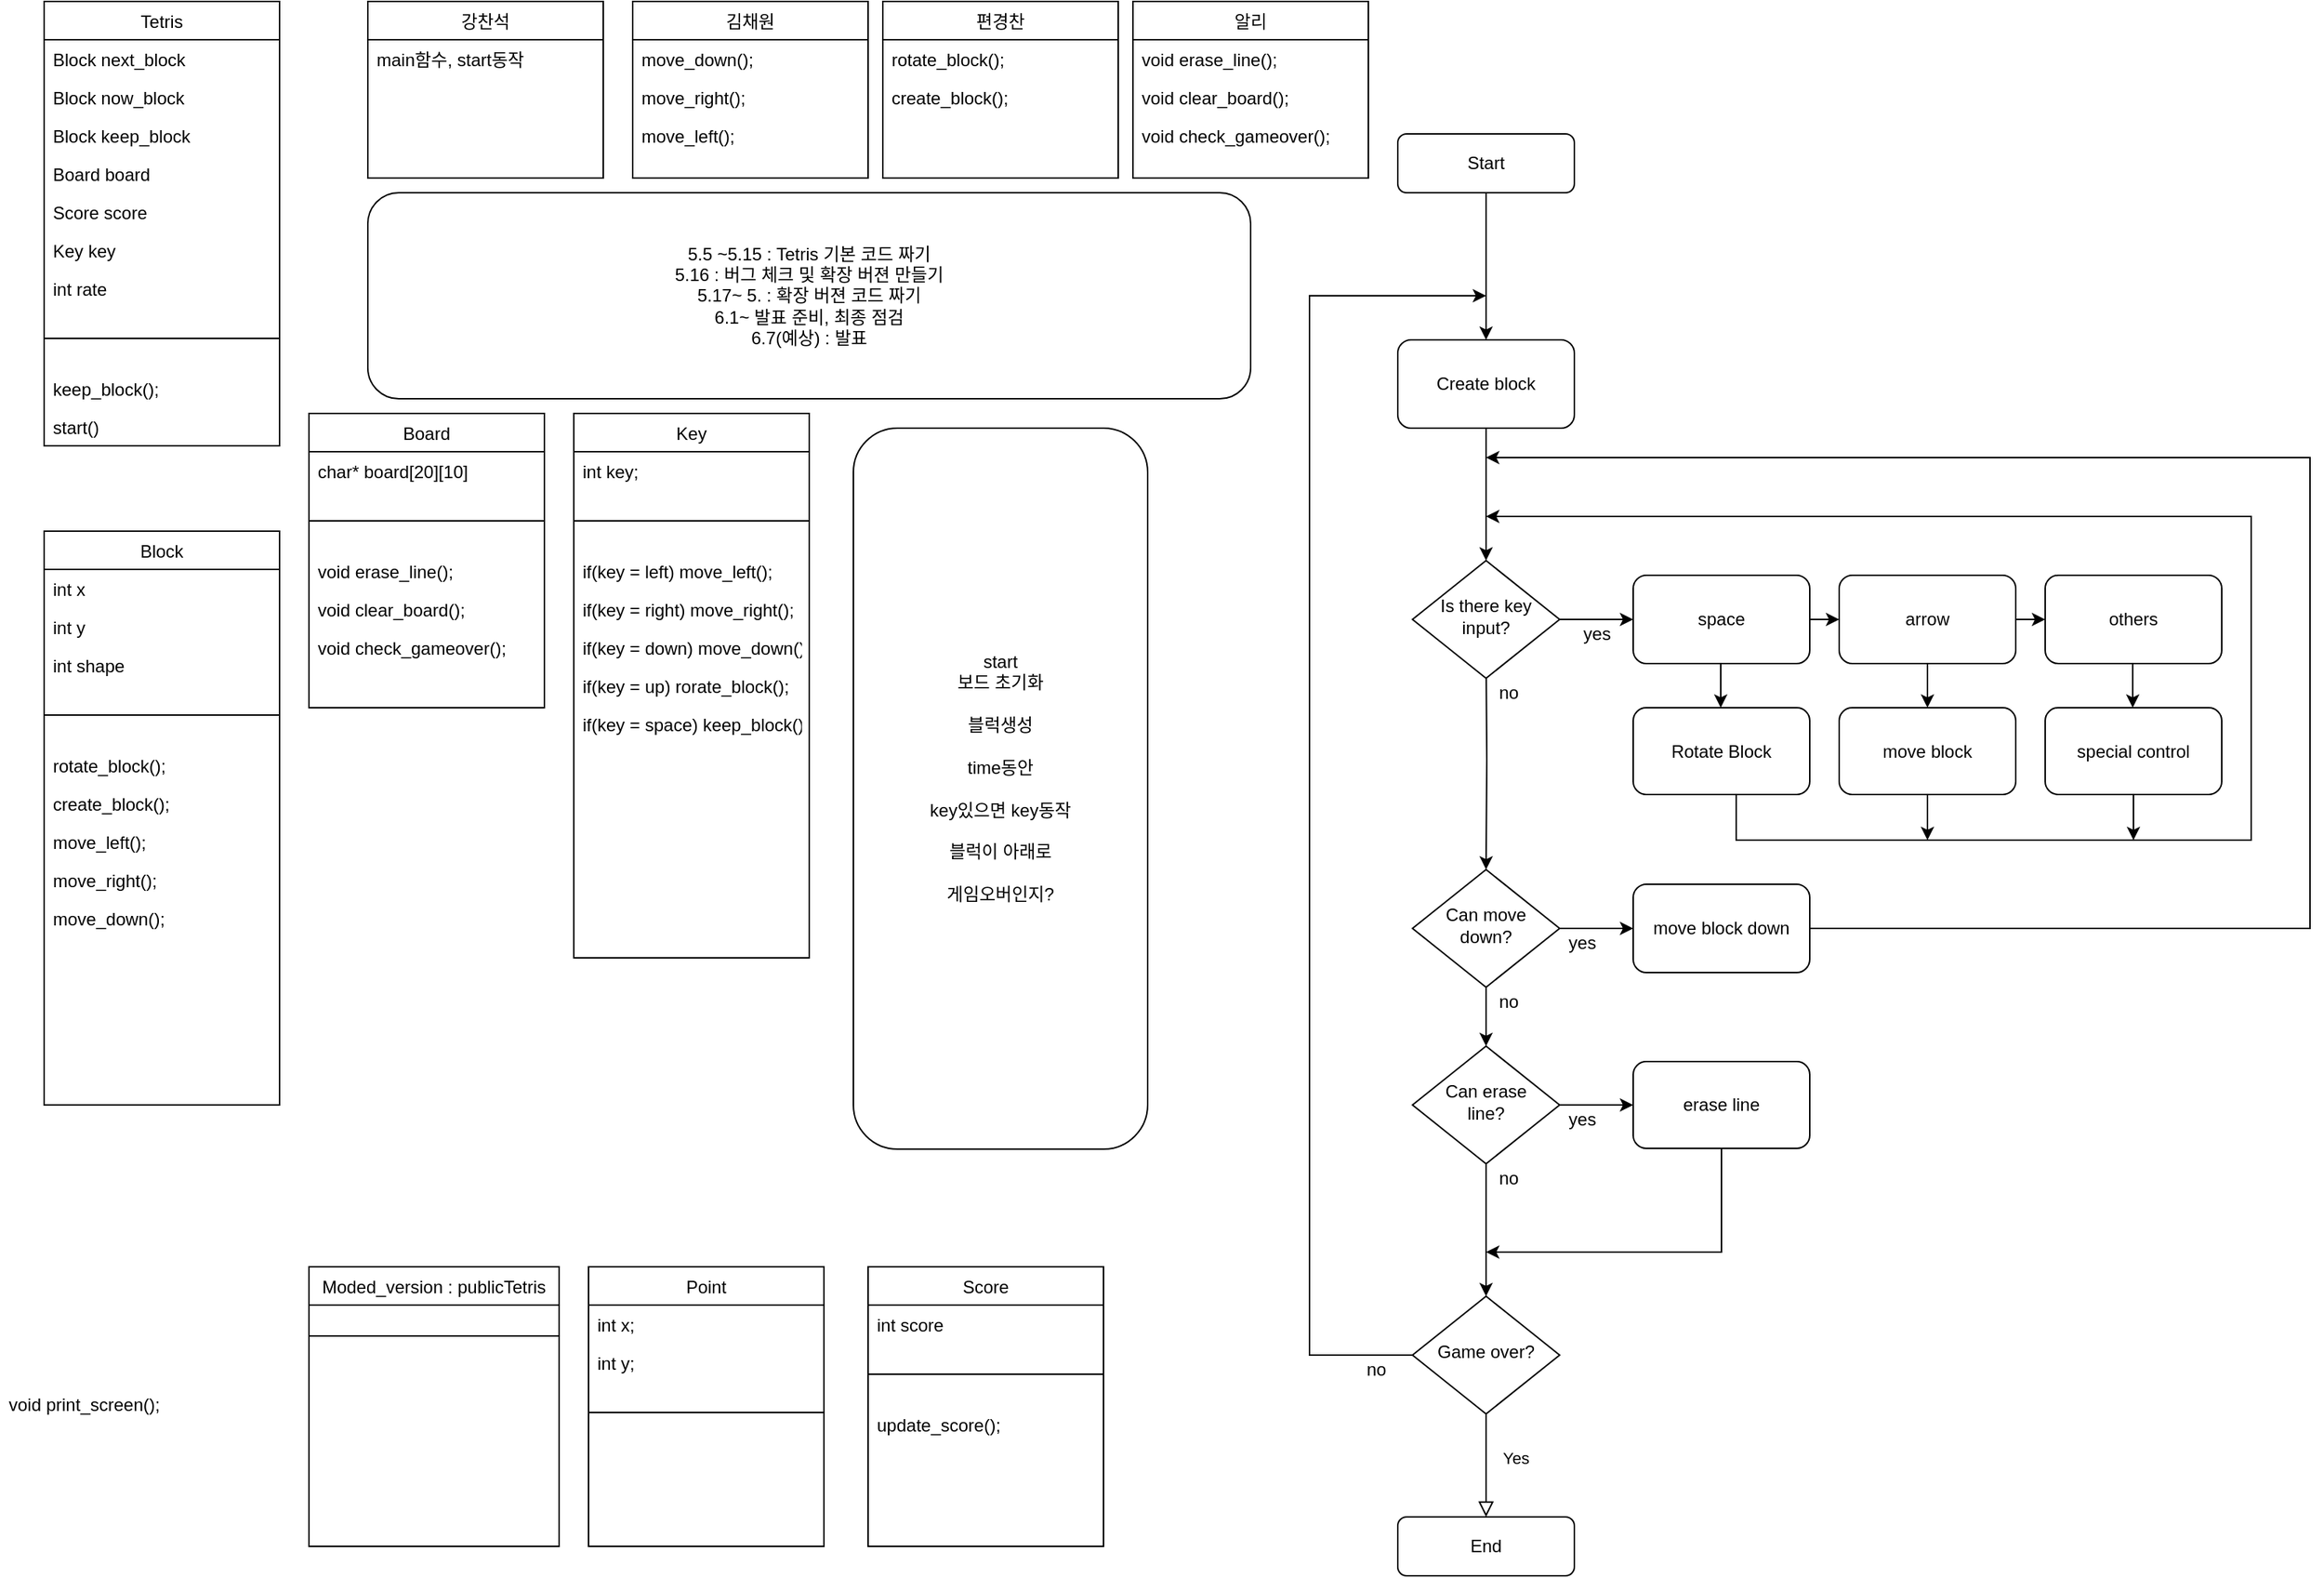 <mxfile version="14.6.6" type="github">
  <diagram id="C5RBs43oDa-KdzZeNtuy" name="Page-1">
    <mxGraphModel dx="2627" dy="1112" grid="1" gridSize="10" guides="1" tooltips="1" connect="1" arrows="1" fold="1" page="1" pageScale="1" pageWidth="827" pageHeight="1169" math="0" shadow="0">
      <root>
        <mxCell id="WIyWlLk6GJQsqaUBKTNV-0" />
        <mxCell id="WIyWlLk6GJQsqaUBKTNV-1" parent="WIyWlLk6GJQsqaUBKTNV-0" />
        <mxCell id="hRFBKMOqjkE1fhZgzkhG-19" style="edgeStyle=orthogonalEdgeStyle;rounded=0;orthogonalLoop=1;jettySize=auto;html=1;entryX=0.5;entryY=0;entryDx=0;entryDy=0;" parent="WIyWlLk6GJQsqaUBKTNV-1" source="WIyWlLk6GJQsqaUBKTNV-3" target="hRFBKMOqjkE1fhZgzkhG-16" edge="1">
          <mxGeometry relative="1" as="geometry" />
        </mxCell>
        <mxCell id="WIyWlLk6GJQsqaUBKTNV-3" value="Start" style="rounded=1;whiteSpace=wrap;html=1;fontSize=12;glass=0;strokeWidth=1;shadow=0;" parent="WIyWlLk6GJQsqaUBKTNV-1" vertex="1">
          <mxGeometry x="160" y="130" width="120" height="40" as="geometry" />
        </mxCell>
        <mxCell id="WIyWlLk6GJQsqaUBKTNV-9" value="Yes" style="edgeStyle=orthogonalEdgeStyle;rounded=0;html=1;jettySize=auto;orthogonalLoop=1;fontSize=11;endArrow=block;endFill=0;endSize=8;strokeWidth=1;shadow=0;labelBackgroundColor=none;" parent="WIyWlLk6GJQsqaUBKTNV-1" source="WIyWlLk6GJQsqaUBKTNV-10" target="WIyWlLk6GJQsqaUBKTNV-12" edge="1">
          <mxGeometry x="-0.143" y="20" relative="1" as="geometry">
            <mxPoint as="offset" />
          </mxGeometry>
        </mxCell>
        <mxCell id="hRFBKMOqjkE1fhZgzkhG-66" style="edgeStyle=orthogonalEdgeStyle;rounded=0;orthogonalLoop=1;jettySize=auto;html=1;" parent="WIyWlLk6GJQsqaUBKTNV-1" source="WIyWlLk6GJQsqaUBKTNV-10" edge="1">
          <mxGeometry relative="1" as="geometry">
            <mxPoint x="220" y="240" as="targetPoint" />
            <Array as="points">
              <mxPoint x="100" y="960" />
              <mxPoint x="100" y="240" />
            </Array>
          </mxGeometry>
        </mxCell>
        <mxCell id="WIyWlLk6GJQsqaUBKTNV-10" value="Game over?" style="rhombus;whiteSpace=wrap;html=1;shadow=0;fontFamily=Helvetica;fontSize=12;align=center;strokeWidth=1;spacing=6;spacingTop=-4;" parent="WIyWlLk6GJQsqaUBKTNV-1" vertex="1">
          <mxGeometry x="170" y="920" width="100" height="80" as="geometry" />
        </mxCell>
        <mxCell id="WIyWlLk6GJQsqaUBKTNV-12" value="&lt;span&gt;End&lt;/span&gt;" style="rounded=1;whiteSpace=wrap;html=1;fontSize=12;glass=0;strokeWidth=1;shadow=0;" parent="WIyWlLk6GJQsqaUBKTNV-1" vertex="1">
          <mxGeometry x="160" y="1070" width="120" height="40" as="geometry" />
        </mxCell>
        <mxCell id="hRFBKMOqjkE1fhZgzkhG-20" style="edgeStyle=orthogonalEdgeStyle;rounded=0;orthogonalLoop=1;jettySize=auto;html=1;entryX=0.5;entryY=0;entryDx=0;entryDy=0;" parent="WIyWlLk6GJQsqaUBKTNV-1" source="hRFBKMOqjkE1fhZgzkhG-16" edge="1">
          <mxGeometry relative="1" as="geometry">
            <mxPoint x="220" y="420" as="targetPoint" />
          </mxGeometry>
        </mxCell>
        <mxCell id="hRFBKMOqjkE1fhZgzkhG-16" value="Create block" style="rounded=1;whiteSpace=wrap;html=1;" parent="WIyWlLk6GJQsqaUBKTNV-1" vertex="1">
          <mxGeometry x="160" y="270" width="120" height="60" as="geometry" />
        </mxCell>
        <mxCell id="hRFBKMOqjkE1fhZgzkhG-21" style="edgeStyle=orthogonalEdgeStyle;rounded=0;orthogonalLoop=1;jettySize=auto;html=1;entryX=0.5;entryY=0;entryDx=0;entryDy=0;" parent="WIyWlLk6GJQsqaUBKTNV-1" target="hRFBKMOqjkE1fhZgzkhG-63" edge="1">
          <mxGeometry relative="1" as="geometry">
            <mxPoint x="220" y="550" as="targetPoint" />
            <mxPoint x="220" y="480" as="sourcePoint" />
          </mxGeometry>
        </mxCell>
        <mxCell id="hRFBKMOqjkE1fhZgzkhG-23" value="space" style="rounded=1;whiteSpace=wrap;html=1;" parent="WIyWlLk6GJQsqaUBKTNV-1" vertex="1">
          <mxGeometry x="320" y="430" width="120" height="60" as="geometry" />
        </mxCell>
        <mxCell id="hRFBKMOqjkE1fhZgzkhG-36" style="edgeStyle=orthogonalEdgeStyle;rounded=0;orthogonalLoop=1;jettySize=auto;html=1;" parent="WIyWlLk6GJQsqaUBKTNV-1" source="hRFBKMOqjkE1fhZgzkhG-25" edge="1">
          <mxGeometry relative="1" as="geometry">
            <mxPoint x="220" y="390" as="targetPoint" />
            <Array as="points">
              <mxPoint x="390" y="610" />
              <mxPoint x="740" y="610" />
              <mxPoint x="740" y="390" />
              <mxPoint x="220" y="390" />
            </Array>
          </mxGeometry>
        </mxCell>
        <mxCell id="hRFBKMOqjkE1fhZgzkhG-25" value="Rotate Block" style="rounded=1;whiteSpace=wrap;html=1;" parent="WIyWlLk6GJQsqaUBKTNV-1" vertex="1">
          <mxGeometry x="320" y="520" width="120" height="59" as="geometry" />
        </mxCell>
        <mxCell id="hRFBKMOqjkE1fhZgzkhG-31" style="edgeStyle=orthogonalEdgeStyle;rounded=0;orthogonalLoop=1;jettySize=auto;html=1;" parent="WIyWlLk6GJQsqaUBKTNV-1" edge="1">
          <mxGeometry relative="1" as="geometry">
            <mxPoint x="460" y="460" as="targetPoint" />
            <mxPoint x="440" y="460" as="sourcePoint" />
          </mxGeometry>
        </mxCell>
        <mxCell id="hRFBKMOqjkE1fhZgzkhG-32" style="edgeStyle=orthogonalEdgeStyle;rounded=0;orthogonalLoop=1;jettySize=auto;html=1;" parent="WIyWlLk6GJQsqaUBKTNV-1" source="hRFBKMOqjkE1fhZgzkhG-33" edge="1">
          <mxGeometry relative="1" as="geometry">
            <mxPoint x="520" y="520" as="targetPoint" />
          </mxGeometry>
        </mxCell>
        <mxCell id="hRFBKMOqjkE1fhZgzkhG-33" value="arrow" style="rounded=1;whiteSpace=wrap;html=1;" parent="WIyWlLk6GJQsqaUBKTNV-1" vertex="1">
          <mxGeometry x="460" y="430" width="120" height="60" as="geometry" />
        </mxCell>
        <mxCell id="hRFBKMOqjkE1fhZgzkhG-45" style="edgeStyle=orthogonalEdgeStyle;rounded=0;orthogonalLoop=1;jettySize=auto;html=1;" parent="WIyWlLk6GJQsqaUBKTNV-1" source="hRFBKMOqjkE1fhZgzkhG-34" edge="1">
          <mxGeometry relative="1" as="geometry">
            <mxPoint x="520" y="610" as="targetPoint" />
          </mxGeometry>
        </mxCell>
        <mxCell id="hRFBKMOqjkE1fhZgzkhG-34" value="move block" style="rounded=1;whiteSpace=wrap;html=1;" parent="WIyWlLk6GJQsqaUBKTNV-1" vertex="1">
          <mxGeometry x="460" y="520" width="120" height="59" as="geometry" />
        </mxCell>
        <mxCell id="hRFBKMOqjkE1fhZgzkhG-38" style="edgeStyle=orthogonalEdgeStyle;rounded=0;orthogonalLoop=1;jettySize=auto;html=1;" parent="WIyWlLk6GJQsqaUBKTNV-1" edge="1">
          <mxGeometry relative="1" as="geometry">
            <mxPoint x="600" y="460" as="targetPoint" />
            <mxPoint x="580" y="460" as="sourcePoint" />
          </mxGeometry>
        </mxCell>
        <mxCell id="hRFBKMOqjkE1fhZgzkhG-40" value="others" style="rounded=1;whiteSpace=wrap;html=1;" parent="WIyWlLk6GJQsqaUBKTNV-1" vertex="1">
          <mxGeometry x="600" y="430" width="120" height="60" as="geometry" />
        </mxCell>
        <mxCell id="hRFBKMOqjkE1fhZgzkhG-50" style="edgeStyle=orthogonalEdgeStyle;rounded=0;orthogonalLoop=1;jettySize=auto;html=1;" parent="WIyWlLk6GJQsqaUBKTNV-1" source="hRFBKMOqjkE1fhZgzkhG-42" edge="1">
          <mxGeometry relative="1" as="geometry">
            <mxPoint x="660" y="610" as="targetPoint" />
          </mxGeometry>
        </mxCell>
        <mxCell id="hRFBKMOqjkE1fhZgzkhG-42" value="special control" style="rounded=1;whiteSpace=wrap;html=1;" parent="WIyWlLk6GJQsqaUBKTNV-1" vertex="1">
          <mxGeometry x="600" y="520" width="120" height="59" as="geometry" />
        </mxCell>
        <mxCell id="hRFBKMOqjkE1fhZgzkhG-48" style="edgeStyle=orthogonalEdgeStyle;rounded=0;orthogonalLoop=1;jettySize=auto;html=1;" parent="WIyWlLk6GJQsqaUBKTNV-1" edge="1">
          <mxGeometry relative="1" as="geometry">
            <mxPoint x="659.5" y="520" as="targetPoint" />
            <mxPoint x="659.5" y="490" as="sourcePoint" />
          </mxGeometry>
        </mxCell>
        <mxCell id="hRFBKMOqjkE1fhZgzkhG-49" style="edgeStyle=orthogonalEdgeStyle;rounded=0;orthogonalLoop=1;jettySize=auto;html=1;" parent="WIyWlLk6GJQsqaUBKTNV-1" edge="1">
          <mxGeometry relative="1" as="geometry">
            <mxPoint x="379.5" y="520" as="targetPoint" />
            <mxPoint x="379.5" y="490" as="sourcePoint" />
          </mxGeometry>
        </mxCell>
        <mxCell id="hRFBKMOqjkE1fhZgzkhG-52" value="no" style="text;html=1;align=center;verticalAlign=middle;resizable=0;points=[];autosize=1;strokeColor=none;" parent="WIyWlLk6GJQsqaUBKTNV-1" vertex="1">
          <mxGeometry x="220" y="500" width="30" height="20" as="geometry" />
        </mxCell>
        <mxCell id="hRFBKMOqjkE1fhZgzkhG-58" value="yes" style="text;html=1;align=center;verticalAlign=middle;resizable=0;points=[];autosize=1;strokeColor=none;" parent="WIyWlLk6GJQsqaUBKTNV-1" vertex="1">
          <mxGeometry x="280" y="460" width="30" height="20" as="geometry" />
        </mxCell>
        <mxCell id="hRFBKMOqjkE1fhZgzkhG-59" value="no" style="text;html=1;align=center;verticalAlign=middle;resizable=0;points=[];autosize=1;strokeColor=none;" parent="WIyWlLk6GJQsqaUBKTNV-1" vertex="1">
          <mxGeometry x="220" y="710" width="30" height="20" as="geometry" />
        </mxCell>
        <mxCell id="hRFBKMOqjkE1fhZgzkhG-76" style="edgeStyle=orthogonalEdgeStyle;rounded=0;orthogonalLoop=1;jettySize=auto;html=1;entryX=0.5;entryY=0;entryDx=0;entryDy=0;" parent="WIyWlLk6GJQsqaUBKTNV-1" source="hRFBKMOqjkE1fhZgzkhG-63" target="hRFBKMOqjkE1fhZgzkhG-75" edge="1">
          <mxGeometry relative="1" as="geometry" />
        </mxCell>
        <mxCell id="hRFBKMOqjkE1fhZgzkhG-88" style="edgeStyle=orthogonalEdgeStyle;rounded=0;orthogonalLoop=1;jettySize=auto;html=1;" parent="WIyWlLk6GJQsqaUBKTNV-1" source="hRFBKMOqjkE1fhZgzkhG-63" edge="1">
          <mxGeometry relative="1" as="geometry">
            <mxPoint x="320" y="670" as="targetPoint" />
          </mxGeometry>
        </mxCell>
        <mxCell id="hRFBKMOqjkE1fhZgzkhG-63" value="Can move&lt;br&gt;down?" style="rhombus;whiteSpace=wrap;html=1;shadow=0;fontFamily=Helvetica;fontSize=12;align=center;strokeWidth=1;spacing=6;spacingTop=-4;" parent="WIyWlLk6GJQsqaUBKTNV-1" vertex="1">
          <mxGeometry x="170" y="630" width="100" height="80" as="geometry" />
        </mxCell>
        <mxCell id="hRFBKMOqjkE1fhZgzkhG-70" style="edgeStyle=orthogonalEdgeStyle;rounded=0;orthogonalLoop=1;jettySize=auto;html=1;entryX=0;entryY=0.5;entryDx=0;entryDy=0;" parent="WIyWlLk6GJQsqaUBKTNV-1" source="hRFBKMOqjkE1fhZgzkhG-64" target="hRFBKMOqjkE1fhZgzkhG-23" edge="1">
          <mxGeometry relative="1" as="geometry" />
        </mxCell>
        <mxCell id="hRFBKMOqjkE1fhZgzkhG-64" value="Is there key input?" style="rhombus;whiteSpace=wrap;html=1;shadow=0;fontFamily=Helvetica;fontSize=12;align=center;strokeWidth=1;spacing=6;spacingTop=-4;" parent="WIyWlLk6GJQsqaUBKTNV-1" vertex="1">
          <mxGeometry x="170" y="420" width="100" height="80" as="geometry" />
        </mxCell>
        <mxCell id="hRFBKMOqjkE1fhZgzkhG-67" value="no" style="text;html=1;align=center;verticalAlign=middle;resizable=0;points=[];autosize=1;strokeColor=none;" parent="WIyWlLk6GJQsqaUBKTNV-1" vertex="1">
          <mxGeometry x="130" y="960" width="30" height="20" as="geometry" />
        </mxCell>
        <mxCell id="hRFBKMOqjkE1fhZgzkhG-73" value="yes" style="text;html=1;align=center;verticalAlign=middle;resizable=0;points=[];autosize=1;strokeColor=none;" parent="WIyWlLk6GJQsqaUBKTNV-1" vertex="1">
          <mxGeometry x="270" y="670" width="30" height="20" as="geometry" />
        </mxCell>
        <mxCell id="hRFBKMOqjkE1fhZgzkhG-77" style="edgeStyle=orthogonalEdgeStyle;rounded=0;orthogonalLoop=1;jettySize=auto;html=1;entryX=0.5;entryY=0;entryDx=0;entryDy=0;" parent="WIyWlLk6GJQsqaUBKTNV-1" source="hRFBKMOqjkE1fhZgzkhG-75" target="WIyWlLk6GJQsqaUBKTNV-10" edge="1">
          <mxGeometry relative="1" as="geometry" />
        </mxCell>
        <mxCell id="hRFBKMOqjkE1fhZgzkhG-79" style="edgeStyle=orthogonalEdgeStyle;rounded=0;orthogonalLoop=1;jettySize=auto;html=1;" parent="WIyWlLk6GJQsqaUBKTNV-1" source="hRFBKMOqjkE1fhZgzkhG-75" edge="1">
          <mxGeometry relative="1" as="geometry">
            <mxPoint x="320" y="790" as="targetPoint" />
          </mxGeometry>
        </mxCell>
        <mxCell id="hRFBKMOqjkE1fhZgzkhG-75" value="Can erase&lt;br&gt;line?" style="rhombus;whiteSpace=wrap;html=1;shadow=0;fontFamily=Helvetica;fontSize=12;align=center;strokeWidth=1;spacing=6;spacingTop=-4;" parent="WIyWlLk6GJQsqaUBKTNV-1" vertex="1">
          <mxGeometry x="170" y="750" width="100" height="80" as="geometry" />
        </mxCell>
        <mxCell id="hRFBKMOqjkE1fhZgzkhG-78" value="no" style="text;html=1;align=center;verticalAlign=middle;resizable=0;points=[];autosize=1;strokeColor=none;" parent="WIyWlLk6GJQsqaUBKTNV-1" vertex="1">
          <mxGeometry x="220" y="830" width="30" height="20" as="geometry" />
        </mxCell>
        <mxCell id="hRFBKMOqjkE1fhZgzkhG-80" value="erase line" style="rounded=1;whiteSpace=wrap;html=1;" parent="WIyWlLk6GJQsqaUBKTNV-1" vertex="1">
          <mxGeometry x="320" y="760.5" width="120" height="59" as="geometry" />
        </mxCell>
        <mxCell id="hRFBKMOqjkE1fhZgzkhG-82" style="edgeStyle=orthogonalEdgeStyle;rounded=0;orthogonalLoop=1;jettySize=auto;html=1;" parent="WIyWlLk6GJQsqaUBKTNV-1" source="hRFBKMOqjkE1fhZgzkhG-80" edge="1">
          <mxGeometry relative="1" as="geometry">
            <mxPoint x="220" y="890" as="targetPoint" />
            <mxPoint x="380" y="819.5" as="sourcePoint" />
            <Array as="points">
              <mxPoint x="380" y="890" />
            </Array>
          </mxGeometry>
        </mxCell>
        <mxCell id="hRFBKMOqjkE1fhZgzkhG-84" value="yes" style="text;html=1;align=center;verticalAlign=middle;resizable=0;points=[];autosize=1;strokeColor=none;" parent="WIyWlLk6GJQsqaUBKTNV-1" vertex="1">
          <mxGeometry x="270" y="790" width="30" height="20" as="geometry" />
        </mxCell>
        <mxCell id="hRFBKMOqjkE1fhZgzkhG-89" style="edgeStyle=orthogonalEdgeStyle;rounded=0;orthogonalLoop=1;jettySize=auto;html=1;" parent="WIyWlLk6GJQsqaUBKTNV-1" source="hRFBKMOqjkE1fhZgzkhG-54" edge="1">
          <mxGeometry relative="1" as="geometry">
            <mxPoint x="220" y="350" as="targetPoint" />
            <Array as="points">
              <mxPoint x="780" y="670" />
              <mxPoint x="780" y="350" />
            </Array>
          </mxGeometry>
        </mxCell>
        <mxCell id="hRFBKMOqjkE1fhZgzkhG-54" value="move block down" style="rounded=1;whiteSpace=wrap;html=1;" parent="WIyWlLk6GJQsqaUBKTNV-1" vertex="1">
          <mxGeometry x="320" y="640" width="120" height="60" as="geometry" />
        </mxCell>
        <mxCell id="rkzMW04308RCgnCUr6JC-0" value="Tetris" style="swimlane;fontStyle=0;align=center;verticalAlign=top;childLayout=stackLayout;horizontal=1;startSize=26;horizontalStack=0;resizeParent=1;resizeLast=0;collapsible=1;marginBottom=0;rounded=0;shadow=0;strokeWidth=1;" parent="WIyWlLk6GJQsqaUBKTNV-1" vertex="1">
          <mxGeometry x="-760" y="40" width="160" height="302" as="geometry">
            <mxRectangle x="130" y="380" width="160" height="26" as="alternateBounds" />
          </mxGeometry>
        </mxCell>
        <mxCell id="rkzMW04308RCgnCUr6JC-1" value="Block next_block" style="text;align=left;verticalAlign=top;spacingLeft=4;spacingRight=4;overflow=hidden;rotatable=0;points=[[0,0.5],[1,0.5]];portConstraint=eastwest;" parent="rkzMW04308RCgnCUr6JC-0" vertex="1">
          <mxGeometry y="26" width="160" height="26" as="geometry" />
        </mxCell>
        <mxCell id="-bBLB91tCAMtiwbmfaqH-37" value="Block now_block" style="text;align=left;verticalAlign=top;spacingLeft=4;spacingRight=4;overflow=hidden;rotatable=0;points=[[0,0.5],[1,0.5]];portConstraint=eastwest;" vertex="1" parent="rkzMW04308RCgnCUr6JC-0">
          <mxGeometry y="52" width="160" height="26" as="geometry" />
        </mxCell>
        <mxCell id="-bBLB91tCAMtiwbmfaqH-38" value="Block keep_block" style="text;align=left;verticalAlign=top;spacingLeft=4;spacingRight=4;overflow=hidden;rotatable=0;points=[[0,0.5],[1,0.5]];portConstraint=eastwest;" vertex="1" parent="rkzMW04308RCgnCUr6JC-0">
          <mxGeometry y="78" width="160" height="26" as="geometry" />
        </mxCell>
        <mxCell id="rkzMW04308RCgnCUr6JC-2" value="Board board&#xa;" style="text;align=left;verticalAlign=top;spacingLeft=4;spacingRight=4;overflow=hidden;rotatable=0;points=[[0,0.5],[1,0.5]];portConstraint=eastwest;rounded=0;shadow=0;html=0;" parent="rkzMW04308RCgnCUr6JC-0" vertex="1">
          <mxGeometry y="104" width="160" height="26" as="geometry" />
        </mxCell>
        <mxCell id="gwxOVFdmNPjJ05iFIfat-19" value="Score score" style="text;align=left;verticalAlign=top;spacingLeft=4;spacingRight=4;overflow=hidden;rotatable=0;points=[[0,0.5],[1,0.5]];portConstraint=eastwest;rounded=0;shadow=0;html=0;" parent="rkzMW04308RCgnCUr6JC-0" vertex="1">
          <mxGeometry y="130" width="160" height="26" as="geometry" />
        </mxCell>
        <mxCell id="-bBLB91tCAMtiwbmfaqH-1" value="Key key" style="text;align=left;verticalAlign=top;spacingLeft=4;spacingRight=4;overflow=hidden;rotatable=0;points=[[0,0.5],[1,0.5]];portConstraint=eastwest;rounded=0;shadow=0;html=0;" vertex="1" parent="rkzMW04308RCgnCUr6JC-0">
          <mxGeometry y="156" width="160" height="26" as="geometry" />
        </mxCell>
        <mxCell id="-bBLB91tCAMtiwbmfaqH-19" value="int rate" style="text;align=left;verticalAlign=top;spacingLeft=4;spacingRight=4;overflow=hidden;rotatable=0;points=[[0,0.5],[1,0.5]];portConstraint=eastwest;rounded=0;shadow=0;html=0;" vertex="1" parent="rkzMW04308RCgnCUr6JC-0">
          <mxGeometry y="182" width="160" height="26" as="geometry" />
        </mxCell>
        <mxCell id="rkzMW04308RCgnCUr6JC-3" value="" style="line;html=1;strokeWidth=1;align=left;verticalAlign=middle;spacingTop=-1;spacingLeft=3;spacingRight=3;rotatable=0;labelPosition=right;points=[];portConstraint=eastwest;" parent="rkzMW04308RCgnCUr6JC-0" vertex="1">
          <mxGeometry y="208" width="160" height="42" as="geometry" />
        </mxCell>
        <mxCell id="-bBLB91tCAMtiwbmfaqH-18" value="keep_block();" style="text;align=left;verticalAlign=top;spacingLeft=4;spacingRight=4;overflow=hidden;rotatable=0;points=[[0,0.5],[1,0.5]];portConstraint=eastwest;rounded=0;shadow=0;html=0;strokeColor=none;" vertex="1" parent="rkzMW04308RCgnCUr6JC-0">
          <mxGeometry y="250" width="160" height="26" as="geometry" />
        </mxCell>
        <mxCell id="-bBLB91tCAMtiwbmfaqH-2" value="start()" style="text;align=left;verticalAlign=top;spacingLeft=4;spacingRight=4;overflow=hidden;rotatable=0;points=[[0,0.5],[1,0.5]];portConstraint=eastwest;rounded=0;shadow=0;html=0;" vertex="1" parent="rkzMW04308RCgnCUr6JC-0">
          <mxGeometry y="276" width="160" height="26" as="geometry" />
        </mxCell>
        <mxCell id="rkzMW04308RCgnCUr6JC-6" value="Board" style="swimlane;fontStyle=0;align=center;verticalAlign=top;childLayout=stackLayout;horizontal=1;startSize=26;horizontalStack=0;resizeParent=1;resizeLast=0;collapsible=1;marginBottom=0;rounded=0;shadow=0;strokeWidth=1;" parent="WIyWlLk6GJQsqaUBKTNV-1" vertex="1">
          <mxGeometry x="-580" y="320" width="160" height="200" as="geometry">
            <mxRectangle x="130" y="380" width="160" height="26" as="alternateBounds" />
          </mxGeometry>
        </mxCell>
        <mxCell id="gwxOVFdmNPjJ05iFIfat-9" value="char* board[20][10]" style="text;align=left;verticalAlign=top;spacingLeft=4;spacingRight=4;overflow=hidden;rotatable=0;points=[[0,0.5],[1,0.5]];portConstraint=eastwest;" parent="rkzMW04308RCgnCUr6JC-6" vertex="1">
          <mxGeometry y="26" width="160" height="26" as="geometry" />
        </mxCell>
        <mxCell id="rkzMW04308RCgnCUr6JC-9" value="" style="line;html=1;strokeWidth=1;align=left;verticalAlign=middle;spacingTop=-1;spacingLeft=3;spacingRight=3;rotatable=0;labelPosition=right;points=[];portConstraint=eastwest;" parent="rkzMW04308RCgnCUr6JC-6" vertex="1">
          <mxGeometry y="52" width="160" height="42" as="geometry" />
        </mxCell>
        <mxCell id="gwxOVFdmNPjJ05iFIfat-12" value="void erase_line();" style="text;align=left;verticalAlign=top;spacingLeft=4;spacingRight=4;overflow=hidden;rotatable=0;points=[[0,0.5],[1,0.5]];portConstraint=eastwest;rounded=0;shadow=0;html=0;" parent="rkzMW04308RCgnCUr6JC-6" vertex="1">
          <mxGeometry y="94" width="160" height="26" as="geometry" />
        </mxCell>
        <mxCell id="gwxOVFdmNPjJ05iFIfat-13" value="void clear_board();" style="text;align=left;verticalAlign=top;spacingLeft=4;spacingRight=4;overflow=hidden;rotatable=0;points=[[0,0.5],[1,0.5]];portConstraint=eastwest;rounded=0;shadow=0;html=0;" parent="rkzMW04308RCgnCUr6JC-6" vertex="1">
          <mxGeometry y="120" width="160" height="26" as="geometry" />
        </mxCell>
        <mxCell id="-bBLB91tCAMtiwbmfaqH-20" value="void check_gameover();" style="text;align=left;verticalAlign=top;spacingLeft=4;spacingRight=4;overflow=hidden;rotatable=0;points=[[0,0.5],[1,0.5]];portConstraint=eastwest;rounded=0;shadow=0;html=0;" vertex="1" parent="rkzMW04308RCgnCUr6JC-6">
          <mxGeometry y="146" width="160" height="26" as="geometry" />
        </mxCell>
        <mxCell id="rkzMW04308RCgnCUr6JC-12" value="Block" style="swimlane;fontStyle=0;align=center;verticalAlign=top;childLayout=stackLayout;horizontal=1;startSize=26;horizontalStack=0;resizeParent=1;resizeLast=0;collapsible=1;marginBottom=0;rounded=0;shadow=0;strokeWidth=1;" parent="WIyWlLk6GJQsqaUBKTNV-1" vertex="1">
          <mxGeometry x="-760" y="400" width="160" height="390" as="geometry">
            <mxRectangle x="130" y="380" width="160" height="26" as="alternateBounds" />
          </mxGeometry>
        </mxCell>
        <mxCell id="gwxOVFdmNPjJ05iFIfat-7" value="int x" style="text;align=left;verticalAlign=top;spacingLeft=4;spacingRight=4;overflow=hidden;rotatable=0;points=[[0,0.5],[1,0.5]];portConstraint=eastwest;" parent="rkzMW04308RCgnCUr6JC-12" vertex="1">
          <mxGeometry y="26" width="160" height="26" as="geometry" />
        </mxCell>
        <mxCell id="-bBLB91tCAMtiwbmfaqH-43" value="int y" style="text;align=left;verticalAlign=top;spacingLeft=4;spacingRight=4;overflow=hidden;rotatable=0;points=[[0,0.5],[1,0.5]];portConstraint=eastwest;" vertex="1" parent="rkzMW04308RCgnCUr6JC-12">
          <mxGeometry y="52" width="160" height="26" as="geometry" />
        </mxCell>
        <mxCell id="-bBLB91tCAMtiwbmfaqH-42" value="int shape" style="text;align=left;verticalAlign=top;spacingLeft=4;spacingRight=4;overflow=hidden;rotatable=0;points=[[0,0.5],[1,0.5]];portConstraint=eastwest;" vertex="1" parent="rkzMW04308RCgnCUr6JC-12">
          <mxGeometry y="78" width="160" height="26" as="geometry" />
        </mxCell>
        <mxCell id="rkzMW04308RCgnCUr6JC-15" value="" style="line;html=1;strokeWidth=1;align=left;verticalAlign=middle;spacingTop=-1;spacingLeft=3;spacingRight=3;rotatable=0;labelPosition=right;points=[];portConstraint=eastwest;" parent="rkzMW04308RCgnCUr6JC-12" vertex="1">
          <mxGeometry y="104" width="160" height="42" as="geometry" />
        </mxCell>
        <mxCell id="gwxOVFdmNPjJ05iFIfat-15" value="rotate_block();" style="text;align=left;verticalAlign=top;spacingLeft=4;spacingRight=4;overflow=hidden;rotatable=0;points=[[0,0.5],[1,0.5]];portConstraint=eastwest;rounded=0;shadow=0;html=0;" parent="rkzMW04308RCgnCUr6JC-12" vertex="1">
          <mxGeometry y="146" width="160" height="26" as="geometry" />
        </mxCell>
        <mxCell id="gwxOVFdmNPjJ05iFIfat-14" value="create_block();" style="text;align=left;verticalAlign=top;spacingLeft=4;spacingRight=4;overflow=hidden;rotatable=0;points=[[0,0.5],[1,0.5]];portConstraint=eastwest;rounded=0;shadow=0;html=0;strokeColor=none;" parent="rkzMW04308RCgnCUr6JC-12" vertex="1">
          <mxGeometry y="172" width="160" height="26" as="geometry" />
        </mxCell>
        <mxCell id="-bBLB91tCAMtiwbmfaqH-15" value="move_left();" style="text;align=left;verticalAlign=top;spacingLeft=4;spacingRight=4;overflow=hidden;rotatable=0;points=[[0,0.5],[1,0.5]];portConstraint=eastwest;rounded=0;shadow=0;html=0;strokeColor=none;" vertex="1" parent="rkzMW04308RCgnCUr6JC-12">
          <mxGeometry y="198" width="160" height="26" as="geometry" />
        </mxCell>
        <mxCell id="-bBLB91tCAMtiwbmfaqH-16" value="move_right();" style="text;align=left;verticalAlign=top;spacingLeft=4;spacingRight=4;overflow=hidden;rotatable=0;points=[[0,0.5],[1,0.5]];portConstraint=eastwest;rounded=0;shadow=0;html=0;strokeColor=none;" vertex="1" parent="rkzMW04308RCgnCUr6JC-12">
          <mxGeometry y="224" width="160" height="26" as="geometry" />
        </mxCell>
        <mxCell id="-bBLB91tCAMtiwbmfaqH-17" value="move_down();" style="text;align=left;verticalAlign=top;spacingLeft=4;spacingRight=4;overflow=hidden;rotatable=0;points=[[0,0.5],[1,0.5]];portConstraint=eastwest;rounded=0;shadow=0;html=0;strokeColor=none;" vertex="1" parent="rkzMW04308RCgnCUr6JC-12">
          <mxGeometry y="250" width="160" height="26" as="geometry" />
        </mxCell>
        <mxCell id="gwxOVFdmNPjJ05iFIfat-0" value="Score" style="swimlane;fontStyle=0;align=center;verticalAlign=top;childLayout=stackLayout;horizontal=1;startSize=26;horizontalStack=0;resizeParent=1;resizeLast=0;collapsible=1;marginBottom=0;rounded=0;shadow=0;strokeWidth=1;" parent="WIyWlLk6GJQsqaUBKTNV-1" vertex="1">
          <mxGeometry x="-200" y="900" width="160" height="190" as="geometry">
            <mxRectangle x="130" y="380" width="160" height="26" as="alternateBounds" />
          </mxGeometry>
        </mxCell>
        <mxCell id="gwxOVFdmNPjJ05iFIfat-20" value="int score" style="text;align=left;verticalAlign=top;spacingLeft=4;spacingRight=4;overflow=hidden;rotatable=0;points=[[0,0.5],[1,0.5]];portConstraint=eastwest;" parent="gwxOVFdmNPjJ05iFIfat-0" vertex="1">
          <mxGeometry y="26" width="160" height="26" as="geometry" />
        </mxCell>
        <mxCell id="gwxOVFdmNPjJ05iFIfat-1" value="" style="line;html=1;strokeWidth=1;align=left;verticalAlign=middle;spacingTop=-1;spacingLeft=3;spacingRight=3;rotatable=0;labelPosition=right;points=[];portConstraint=eastwest;" parent="gwxOVFdmNPjJ05iFIfat-0" vertex="1">
          <mxGeometry y="52" width="160" height="42" as="geometry" />
        </mxCell>
        <mxCell id="gwxOVFdmNPjJ05iFIfat-21" value="update_score();" style="text;align=left;verticalAlign=top;spacingLeft=4;spacingRight=4;overflow=hidden;rotatable=0;points=[[0,0.5],[1,0.5]];portConstraint=eastwest;rounded=0;shadow=0;html=0;" parent="gwxOVFdmNPjJ05iFIfat-0" vertex="1">
          <mxGeometry y="94" width="160" height="26" as="geometry" />
        </mxCell>
        <mxCell id="gwxOVFdmNPjJ05iFIfat-2" value="Key" style="swimlane;fontStyle=0;align=center;verticalAlign=top;childLayout=stackLayout;horizontal=1;startSize=26;horizontalStack=0;resizeParent=1;resizeLast=0;collapsible=1;marginBottom=0;rounded=0;shadow=0;strokeWidth=1;" parent="WIyWlLk6GJQsqaUBKTNV-1" vertex="1">
          <mxGeometry x="-400" y="320" width="160" height="370" as="geometry">
            <mxRectangle x="130" y="380" width="160" height="26" as="alternateBounds" />
          </mxGeometry>
        </mxCell>
        <mxCell id="-bBLB91tCAMtiwbmfaqH-13" value="int key;" style="text;align=left;verticalAlign=top;spacingLeft=4;spacingRight=4;overflow=hidden;rotatable=0;points=[[0,0.5],[1,0.5]];portConstraint=eastwest;" vertex="1" parent="gwxOVFdmNPjJ05iFIfat-2">
          <mxGeometry y="26" width="160" height="26" as="geometry" />
        </mxCell>
        <mxCell id="gwxOVFdmNPjJ05iFIfat-3" value="" style="line;html=1;strokeWidth=1;align=left;verticalAlign=middle;spacingTop=-1;spacingLeft=3;spacingRight=3;rotatable=0;labelPosition=right;points=[];portConstraint=eastwest;" parent="gwxOVFdmNPjJ05iFIfat-2" vertex="1">
          <mxGeometry y="52" width="160" height="42" as="geometry" />
        </mxCell>
        <mxCell id="-bBLB91tCAMtiwbmfaqH-7" value="if(key = left) move_left();" style="text;align=left;verticalAlign=top;spacingLeft=4;spacingRight=4;overflow=hidden;rotatable=0;points=[[0,0.5],[1,0.5]];portConstraint=eastwest;rounded=0;shadow=0;html=0;" vertex="1" parent="gwxOVFdmNPjJ05iFIfat-2">
          <mxGeometry y="94" width="160" height="26" as="geometry" />
        </mxCell>
        <mxCell id="-bBLB91tCAMtiwbmfaqH-8" value="if(key = right) move_right();" style="text;align=left;verticalAlign=top;spacingLeft=4;spacingRight=4;overflow=hidden;rotatable=0;points=[[0,0.5],[1,0.5]];portConstraint=eastwest;rounded=0;shadow=0;html=0;" vertex="1" parent="gwxOVFdmNPjJ05iFIfat-2">
          <mxGeometry y="120" width="160" height="26" as="geometry" />
        </mxCell>
        <mxCell id="-bBLB91tCAMtiwbmfaqH-10" value="if(key = down) move_down();" style="text;align=left;verticalAlign=top;spacingLeft=4;spacingRight=4;overflow=hidden;rotatable=0;points=[[0,0.5],[1,0.5]];portConstraint=eastwest;rounded=0;shadow=0;html=0;" vertex="1" parent="gwxOVFdmNPjJ05iFIfat-2">
          <mxGeometry y="146" width="160" height="26" as="geometry" />
        </mxCell>
        <mxCell id="-bBLB91tCAMtiwbmfaqH-11" value="if(key = up) rorate_block();" style="text;align=left;verticalAlign=top;spacingLeft=4;spacingRight=4;overflow=hidden;rotatable=0;points=[[0,0.5],[1,0.5]];portConstraint=eastwest;rounded=0;shadow=0;html=0;" vertex="1" parent="gwxOVFdmNPjJ05iFIfat-2">
          <mxGeometry y="172" width="160" height="26" as="geometry" />
        </mxCell>
        <mxCell id="-bBLB91tCAMtiwbmfaqH-14" value="if(key = space) keep_block();" style="text;align=left;verticalAlign=top;spacingLeft=4;spacingRight=4;overflow=hidden;rotatable=0;points=[[0,0.5],[1,0.5]];portConstraint=eastwest;rounded=0;shadow=0;html=0;" vertex="1" parent="gwxOVFdmNPjJ05iFIfat-2">
          <mxGeometry y="198" width="160" height="26" as="geometry" />
        </mxCell>
        <mxCell id="gwxOVFdmNPjJ05iFIfat-4" value="Point" style="swimlane;fontStyle=0;align=center;verticalAlign=top;childLayout=stackLayout;horizontal=1;startSize=26;horizontalStack=0;resizeParent=1;resizeLast=0;collapsible=1;marginBottom=0;rounded=0;shadow=0;strokeWidth=1;" parent="WIyWlLk6GJQsqaUBKTNV-1" vertex="1">
          <mxGeometry x="-390" y="900" width="160" height="190" as="geometry">
            <mxRectangle x="130" y="380" width="160" height="26" as="alternateBounds" />
          </mxGeometry>
        </mxCell>
        <mxCell id="gwxOVFdmNPjJ05iFIfat-18" value="int x;" style="text;align=left;verticalAlign=top;spacingLeft=4;spacingRight=4;overflow=hidden;rotatable=0;points=[[0,0.5],[1,0.5]];portConstraint=eastwest;" parent="gwxOVFdmNPjJ05iFIfat-4" vertex="1">
          <mxGeometry y="26" width="160" height="26" as="geometry" />
        </mxCell>
        <mxCell id="gwxOVFdmNPjJ05iFIfat-17" value="int y;" style="text;align=left;verticalAlign=top;spacingLeft=4;spacingRight=4;overflow=hidden;rotatable=0;points=[[0,0.5],[1,0.5]];portConstraint=eastwest;" parent="gwxOVFdmNPjJ05iFIfat-4" vertex="1">
          <mxGeometry y="52" width="160" height="26" as="geometry" />
        </mxCell>
        <mxCell id="gwxOVFdmNPjJ05iFIfat-5" value="" style="line;html=1;strokeWidth=1;align=left;verticalAlign=middle;spacingTop=-1;spacingLeft=3;spacingRight=3;rotatable=0;labelPosition=right;points=[];portConstraint=eastwest;" parent="gwxOVFdmNPjJ05iFIfat-4" vertex="1">
          <mxGeometry y="78" width="160" height="42" as="geometry" />
        </mxCell>
        <mxCell id="gwxOVFdmNPjJ05iFIfat-22" value="Moded_version : publicTetris" style="swimlane;fontStyle=0;align=center;verticalAlign=top;childLayout=stackLayout;horizontal=1;startSize=26;horizontalStack=0;resizeParent=1;resizeLast=0;collapsible=1;marginBottom=0;rounded=0;shadow=0;strokeWidth=1;" parent="WIyWlLk6GJQsqaUBKTNV-1" vertex="1">
          <mxGeometry x="-580" y="900" width="170" height="190" as="geometry">
            <mxRectangle x="130" y="380" width="160" height="26" as="alternateBounds" />
          </mxGeometry>
        </mxCell>
        <mxCell id="gwxOVFdmNPjJ05iFIfat-23" value="" style="line;html=1;strokeWidth=1;align=left;verticalAlign=middle;spacingTop=-1;spacingLeft=3;spacingRight=3;rotatable=0;labelPosition=right;points=[];portConstraint=eastwest;" parent="gwxOVFdmNPjJ05iFIfat-22" vertex="1">
          <mxGeometry y="26" width="170" height="42" as="geometry" />
        </mxCell>
        <mxCell id="-bBLB91tCAMtiwbmfaqH-4" value="5.5 ~5.15 : Tetris 기본 코드 짜기&lt;br&gt;5.16 : 버그 체크 및 확장 버젼 만들기&lt;br&gt;5.17~ 5. : 확장 버젼 코드 짜기&lt;br&gt;6.1~ 발표 준비, 최종 점검&lt;br&gt;6.7(예상) : 발표" style="rounded=1;whiteSpace=wrap;html=1;" vertex="1" parent="WIyWlLk6GJQsqaUBKTNV-1">
          <mxGeometry x="-540" y="170" width="600" height="140" as="geometry" />
        </mxCell>
        <mxCell id="-bBLB91tCAMtiwbmfaqH-23" value="강찬석" style="swimlane;fontStyle=0;align=center;verticalAlign=top;childLayout=stackLayout;horizontal=1;startSize=26;horizontalStack=0;resizeParent=1;resizeLast=0;collapsible=1;marginBottom=0;rounded=0;shadow=0;strokeWidth=1;" vertex="1" parent="WIyWlLk6GJQsqaUBKTNV-1">
          <mxGeometry x="-540" y="40" width="160" height="120" as="geometry">
            <mxRectangle x="130" y="380" width="160" height="26" as="alternateBounds" />
          </mxGeometry>
        </mxCell>
        <mxCell id="-bBLB91tCAMtiwbmfaqH-25" value="main함수, start동작" style="text;align=left;verticalAlign=top;spacingLeft=4;spacingRight=4;overflow=hidden;rotatable=0;points=[[0,0.5],[1,0.5]];portConstraint=eastwest;" vertex="1" parent="-bBLB91tCAMtiwbmfaqH-23">
          <mxGeometry y="26" width="160" height="26" as="geometry" />
        </mxCell>
        <mxCell id="-bBLB91tCAMtiwbmfaqH-27" value="김채원" style="swimlane;fontStyle=0;align=center;verticalAlign=top;childLayout=stackLayout;horizontal=1;startSize=26;horizontalStack=0;resizeParent=1;resizeLast=0;collapsible=1;marginBottom=0;rounded=0;shadow=0;strokeWidth=1;" vertex="1" parent="WIyWlLk6GJQsqaUBKTNV-1">
          <mxGeometry x="-360" y="40" width="160" height="120" as="geometry">
            <mxRectangle x="130" y="380" width="160" height="26" as="alternateBounds" />
          </mxGeometry>
        </mxCell>
        <mxCell id="-bBLB91tCAMtiwbmfaqH-41" value="move_down();" style="text;align=left;verticalAlign=top;spacingLeft=4;spacingRight=4;overflow=hidden;rotatable=0;points=[[0,0.5],[1,0.5]];portConstraint=eastwest;rounded=0;shadow=0;html=0;strokeColor=none;" vertex="1" parent="-bBLB91tCAMtiwbmfaqH-27">
          <mxGeometry y="26" width="160" height="26" as="geometry" />
        </mxCell>
        <mxCell id="-bBLB91tCAMtiwbmfaqH-40" value="move_right();" style="text;align=left;verticalAlign=top;spacingLeft=4;spacingRight=4;overflow=hidden;rotatable=0;points=[[0,0.5],[1,0.5]];portConstraint=eastwest;rounded=0;shadow=0;html=0;strokeColor=none;" vertex="1" parent="-bBLB91tCAMtiwbmfaqH-27">
          <mxGeometry y="52" width="160" height="26" as="geometry" />
        </mxCell>
        <mxCell id="-bBLB91tCAMtiwbmfaqH-39" value="move_left();" style="text;align=left;verticalAlign=top;spacingLeft=4;spacingRight=4;overflow=hidden;rotatable=0;points=[[0,0.5],[1,0.5]];portConstraint=eastwest;rounded=0;shadow=0;html=0;strokeColor=none;" vertex="1" parent="-bBLB91tCAMtiwbmfaqH-27">
          <mxGeometry y="78" width="160" height="26" as="geometry" />
        </mxCell>
        <mxCell id="-bBLB91tCAMtiwbmfaqH-30" value="편경찬" style="swimlane;fontStyle=0;align=center;verticalAlign=top;childLayout=stackLayout;horizontal=1;startSize=26;horizontalStack=0;resizeParent=1;resizeLast=0;collapsible=1;marginBottom=0;rounded=0;shadow=0;strokeWidth=1;" vertex="1" parent="WIyWlLk6GJQsqaUBKTNV-1">
          <mxGeometry x="-190" y="40" width="160" height="120" as="geometry">
            <mxRectangle x="130" y="380" width="160" height="26" as="alternateBounds" />
          </mxGeometry>
        </mxCell>
        <mxCell id="-bBLB91tCAMtiwbmfaqH-31" value="rotate_block();" style="text;align=left;verticalAlign=top;spacingLeft=4;spacingRight=4;overflow=hidden;rotatable=0;points=[[0,0.5],[1,0.5]];portConstraint=eastwest;" vertex="1" parent="-bBLB91tCAMtiwbmfaqH-30">
          <mxGeometry y="26" width="160" height="26" as="geometry" />
        </mxCell>
        <mxCell id="-bBLB91tCAMtiwbmfaqH-32" value="create_block();" style="text;align=left;verticalAlign=top;spacingLeft=4;spacingRight=4;overflow=hidden;rotatable=0;points=[[0,0.5],[1,0.5]];portConstraint=eastwest;" vertex="1" parent="-bBLB91tCAMtiwbmfaqH-30">
          <mxGeometry y="52" width="160" height="26" as="geometry" />
        </mxCell>
        <mxCell id="-bBLB91tCAMtiwbmfaqH-33" value="알리" style="swimlane;fontStyle=0;align=center;verticalAlign=top;childLayout=stackLayout;horizontal=1;startSize=26;horizontalStack=0;resizeParent=1;resizeLast=0;collapsible=1;marginBottom=0;rounded=0;shadow=0;strokeWidth=1;" vertex="1" parent="WIyWlLk6GJQsqaUBKTNV-1">
          <mxGeometry x="-20" y="40" width="160" height="120" as="geometry">
            <mxRectangle x="130" y="380" width="160" height="26" as="alternateBounds" />
          </mxGeometry>
        </mxCell>
        <mxCell id="-bBLB91tCAMtiwbmfaqH-47" value="void erase_line();" style="text;align=left;verticalAlign=top;spacingLeft=4;spacingRight=4;overflow=hidden;rotatable=0;points=[[0,0.5],[1,0.5]];portConstraint=eastwest;rounded=0;shadow=0;html=0;" vertex="1" parent="-bBLB91tCAMtiwbmfaqH-33">
          <mxGeometry y="26" width="160" height="26" as="geometry" />
        </mxCell>
        <mxCell id="-bBLB91tCAMtiwbmfaqH-48" value="void clear_board();" style="text;align=left;verticalAlign=top;spacingLeft=4;spacingRight=4;overflow=hidden;rotatable=0;points=[[0,0.5],[1,0.5]];portConstraint=eastwest;rounded=0;shadow=0;html=0;" vertex="1" parent="-bBLB91tCAMtiwbmfaqH-33">
          <mxGeometry y="52" width="160" height="26" as="geometry" />
        </mxCell>
        <mxCell id="-bBLB91tCAMtiwbmfaqH-49" value="void check_gameover();" style="text;align=left;verticalAlign=top;spacingLeft=4;spacingRight=4;overflow=hidden;rotatable=0;points=[[0,0.5],[1,0.5]];portConstraint=eastwest;rounded=0;shadow=0;html=0;" vertex="1" parent="-bBLB91tCAMtiwbmfaqH-33">
          <mxGeometry y="78" width="160" height="26" as="geometry" />
        </mxCell>
        <mxCell id="-bBLB91tCAMtiwbmfaqH-5" value="void print_screen();" style="text;align=left;verticalAlign=top;spacingLeft=4;spacingRight=4;overflow=hidden;rotatable=0;points=[[0,0.5],[1,0.5]];portConstraint=eastwest;rounded=0;shadow=0;html=0;" vertex="1" parent="WIyWlLk6GJQsqaUBKTNV-1">
          <mxGeometry x="-790" y="980" width="160" height="26" as="geometry" />
        </mxCell>
        <mxCell id="-bBLB91tCAMtiwbmfaqH-50" value="start&lt;br&gt;보드 초기화&lt;br&gt;&lt;br&gt;블럭생성&lt;br&gt;&lt;br&gt;time동안&lt;br&gt;&lt;br&gt;key있으면 key동작&lt;br&gt;&lt;br&gt;블럭이 아래로&lt;br&gt;&lt;br&gt;게임오버인지?&lt;br&gt;&lt;br&gt;" style="rounded=1;whiteSpace=wrap;html=1;" vertex="1" parent="WIyWlLk6GJQsqaUBKTNV-1">
          <mxGeometry x="-210" y="330" width="200" height="490" as="geometry" />
        </mxCell>
      </root>
    </mxGraphModel>
  </diagram>
</mxfile>
